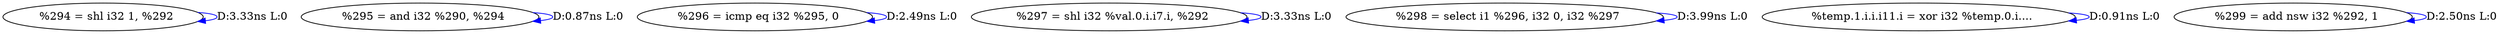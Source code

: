 digraph {
Node0x36eda80[label="  %294 = shl i32 1, %292"];
Node0x36eda80 -> Node0x36eda80[label="D:3.33ns L:0",color=blue];
Node0x36edb60[label="  %295 = and i32 %290, %294"];
Node0x36edb60 -> Node0x36edb60[label="D:0.87ns L:0",color=blue];
Node0x36edc40[label="  %296 = icmp eq i32 %295, 0"];
Node0x36edc40 -> Node0x36edc40[label="D:2.49ns L:0",color=blue];
Node0x36edd20[label="  %297 = shl i32 %val.0.i.i7.i, %292"];
Node0x36edd20 -> Node0x36edd20[label="D:3.33ns L:0",color=blue];
Node0x36ede00[label="  %298 = select i1 %296, i32 0, i32 %297"];
Node0x36ede00 -> Node0x36ede00[label="D:3.99ns L:0",color=blue];
Node0x36edee0[label="  %temp.1.i.i.i11.i = xor i32 %temp.0.i...."];
Node0x36edee0 -> Node0x36edee0[label="D:0.91ns L:0",color=blue];
Node0x36edfc0[label="  %299 = add nsw i32 %292, 1"];
Node0x36edfc0 -> Node0x36edfc0[label="D:2.50ns L:0",color=blue];
}
